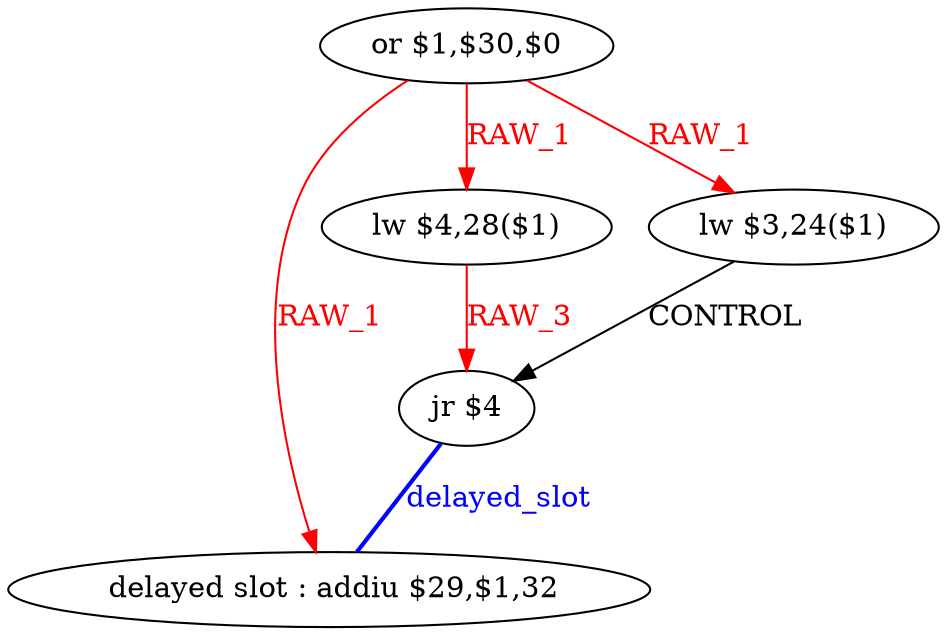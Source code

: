 digraph G1 {
node [shape = ellipse];
i4 [label = " delayed slot : addiu $29,$1,32"] ;
i3 ->  i4 [style = bold, dir= none, fontcolor = blue, color = blue, label= "delayed_slot"];
i3 [label = "jr $4"] ;
i0 [label = "or $1,$30,$0"] ;
i0 ->  i1 [color = red, fontcolor = red, label= "RAW_1"];
i0 ->  i2 [color = red, fontcolor = red, label= "RAW_1"];
i0 ->  i4 [color = red, fontcolor = red, label= "RAW_1"];
i1 [label = "lw $4,28($1)"] ;
i1 ->  i3 [color = red, fontcolor = red, label= "RAW_3"];
i2 [label = "lw $3,24($1)"] ;
i2 ->  i3 [label= "CONTROL"];
}
